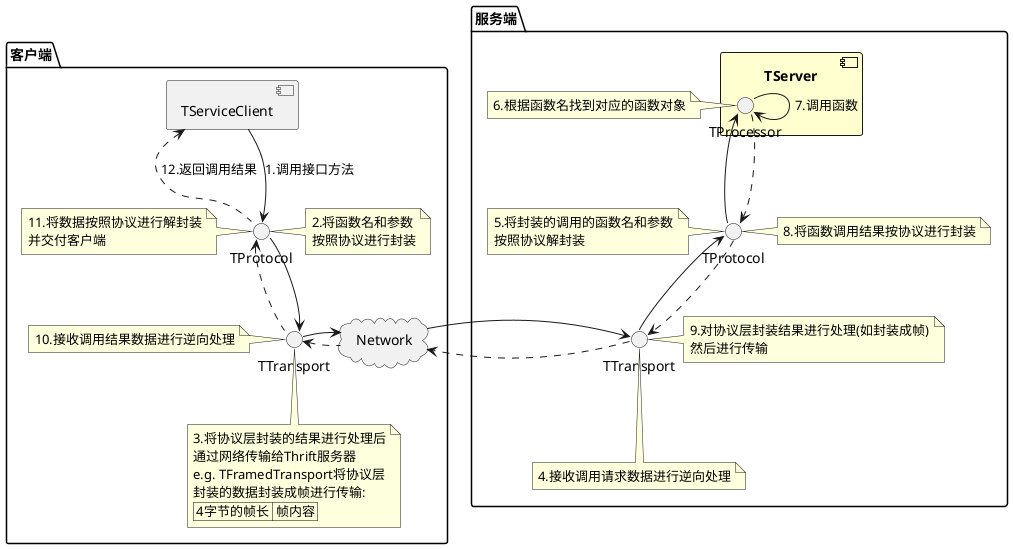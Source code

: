 @startuml

package "客户端" {
    [TServiceClient] as C
    () "TProtocol" as C.TPt
    interface "TTransport" as C.TT

    C.TT -up.> C.TPt
    C.TPt -up.> C : 12.返回调用结果
    C -down-> C.TPt : 1.调用接口方法
    C.TPt -down-> C.TT
    Network .left.> C.TT
    C.TT -right-> Network
    note right of C.TPt: 2.将函数名和参数\n按照协议进行封装
    note bottom of C.TT
        3.将协议层封装的结果进行处理后
        通过网络传输给Thrift服务器
        e.g. TFramedTransport将协议层
        封装的数据封装成帧进行传输:
        | 4字节的帧长 | 帧内容 |
    end note
    note left of C.TT : 10.接收调用结果数据进行逆向处理
    note left of C.TPt : 11.将数据按照协议进行解封装\n并交付客户端
}
cloud Network {
}
package "服务端" {
    component TServer #fefece {
        interface TProcessor as S.TPc
    }
    interface "TTransport" as S.TT
    () "TProtocol" as S.TPt

    S.TT .right.> Network
    Network -left-> S.TT
    S.TT -up-> S.TPt
    S.TPt -up-> S.TPc
    S.TPc -> S.TPc : 7.调用函数
    S.TPc -down.> S.TPt
    S.TPt -down.> S.TT
    note bottom of S.TT : 4.接收调用请求数据进行逆向处理
    note left of S.TPt : 5.将封装的调用的函数名和参数\n按照协议解封装
    note left of S.TPc : 6.根据函数名找到对应的函数对象
    note right of S.TPt : 8.将函数调用结果按协议进行封装
    note right of S.TT : 9.对协议层封装结果进行处理(如封装成帧)\n然后进行传输
}
@enduml